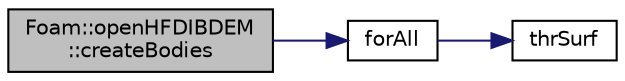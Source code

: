 digraph "Foam::openHFDIBDEM::createBodies"
{
 // LATEX_PDF_SIZE
  edge [fontname="Helvetica",fontsize="10",labelfontname="Helvetica",labelfontsize="10"];
  node [fontname="Helvetica",fontsize="10",shape=record];
  rankdir="LR";
  Node1 [label="Foam::openHFDIBDEM\l::createBodies",height=0.2,width=0.4,color="black", fillcolor="grey75", style="filled", fontcolor="black",tooltip=" "];
  Node1 -> Node2 [color="midnightblue",fontsize="10",style="solid"];
  Node2 [label="forAll",height=0.2,width=0.4,color="black", fillcolor="white", style="filled",URL="$addModels_2initializeAddModels_8H.html#adcd69a620b2d93c893cbf0e92bb7c5d7",tooltip=" "];
  Node2 -> Node3 [color="midnightblue",fontsize="10",style="solid"];
  Node3 [label="thrSurf",height=0.2,width=0.4,color="black", fillcolor="white", style="filled",URL="$addModels_2initializeAddModels_8H.html#a12947c9cf4cff46d3d0a324e3e718f45",tooltip=" "];
}
